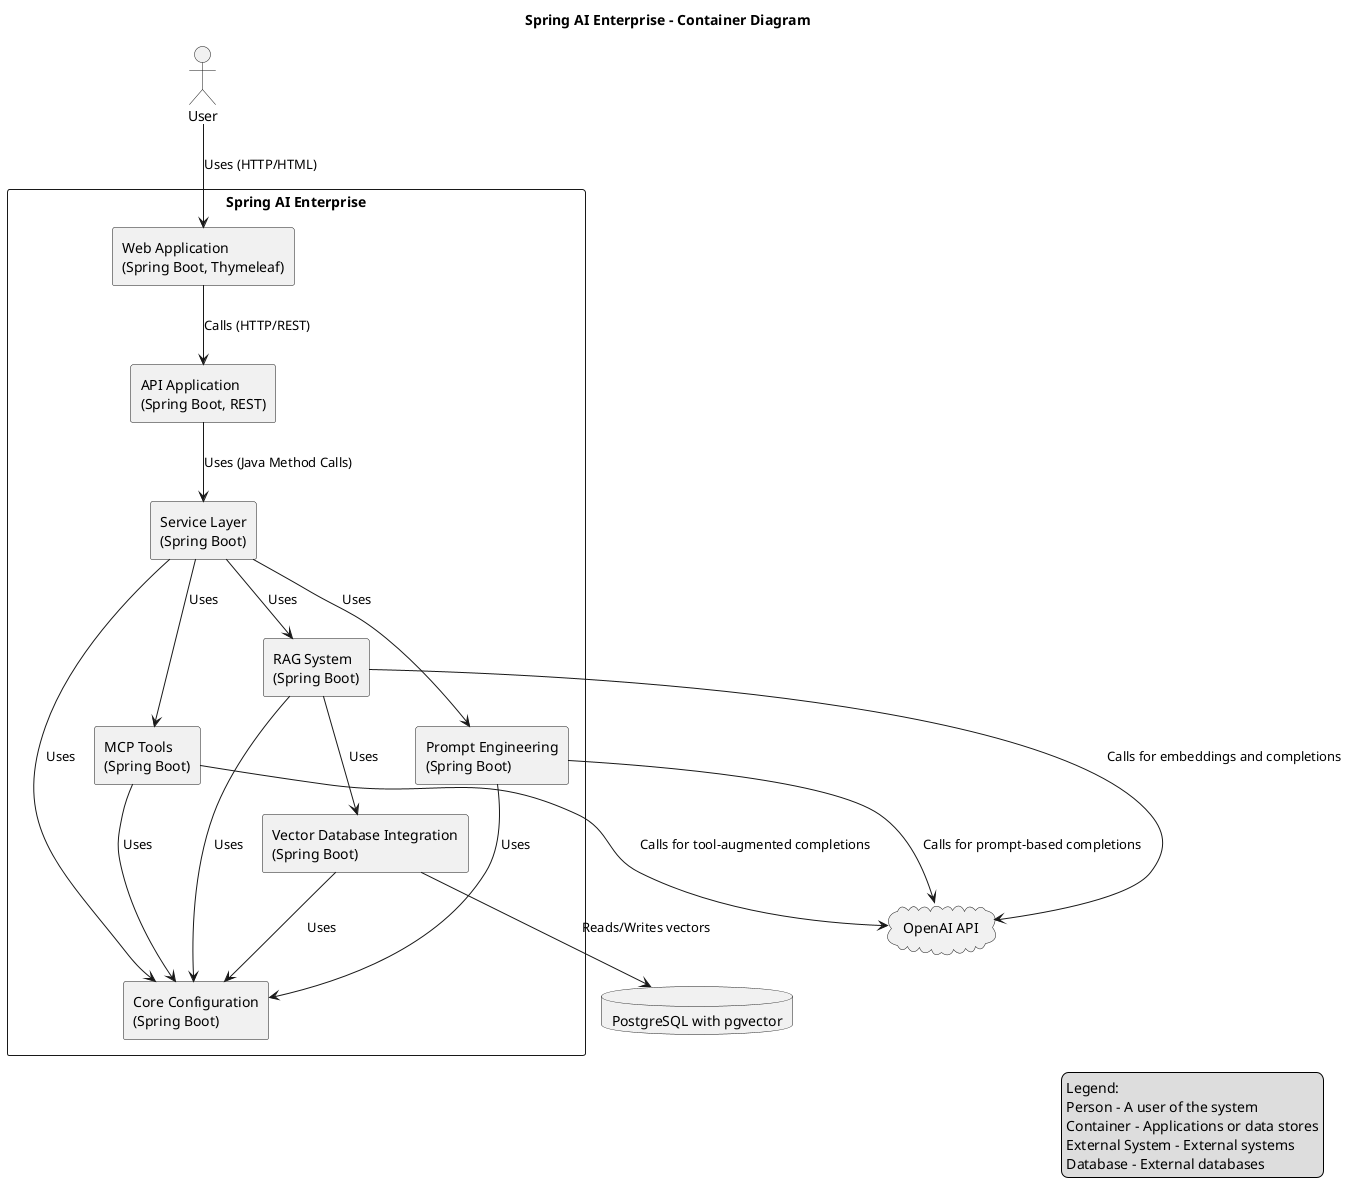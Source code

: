 @startuml
' C4 Container Diagram - Simplified version without includes

title Spring AI Enterprise - Container Diagram

actor "User" as user

rectangle "Spring AI Enterprise" {
    rectangle "Web Application\n(Spring Boot, Thymeleaf)" as webApp
    rectangle "API Application\n(Spring Boot, REST)" as apiApp
    rectangle "Service Layer\n(Spring Boot)" as serviceLayer
    rectangle "RAG System\n(Spring Boot)" as ragSystem
    rectangle "Vector Database Integration\n(Spring Boot)" as vectorDb
    rectangle "MCP Tools\n(Spring Boot)" as mcpTools
    rectangle "Prompt Engineering\n(Spring Boot)" as promptEng
    rectangle "Core Configuration\n(Spring Boot)" as coreConfig
}

cloud "OpenAI API" as openAI
database "PostgreSQL with pgvector" as postgres

user --> webApp : Uses (HTTP/HTML)
webApp --> apiApp : Calls (HTTP/REST)
apiApp --> serviceLayer : Uses (Java Method Calls)
serviceLayer --> ragSystem : Uses
serviceLayer --> mcpTools : Uses
serviceLayer --> promptEng : Uses
ragSystem --> vectorDb : Uses
ragSystem --> openAI : Calls for embeddings and completions
vectorDb --> postgres : Reads/Writes vectors
mcpTools --> openAI : Calls for tool-augmented completions
promptEng --> openAI : Calls for prompt-based completions
ragSystem --> coreConfig : Uses
mcpTools --> coreConfig : Uses
promptEng --> coreConfig : Uses
vectorDb --> coreConfig : Uses
serviceLayer --> coreConfig : Uses

legend right
  Legend:
  Person - A user of the system
  Container - Applications or data stores
  External System - External systems
  Database - External databases
endlegend

@enduml